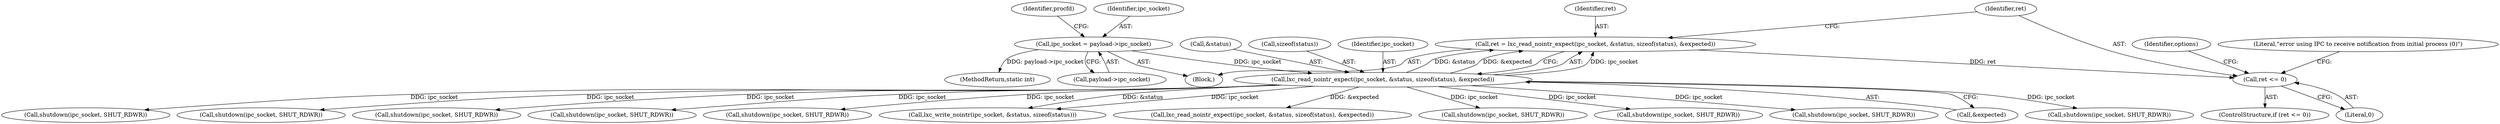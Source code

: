 digraph "0_lxc_81f466d05f2a89cb4f122ef7f593ff3f279b165c@API" {
"1000165" [label="(Call,ret = lxc_read_nointr_expect(ipc_socket, &status, sizeof(status), &expected))"];
"1000167" [label="(Call,lxc_read_nointr_expect(ipc_socket, &status, sizeof(status), &expected))"];
"1000127" [label="(Call,ipc_socket = payload->ipc_socket)"];
"1000176" [label="(Call,ret <= 0)"];
"1000448" [label="(Call,lxc_write_nointr(ipc_socket, &status, sizeof(status)))"];
"1000177" [label="(Identifier,ret)"];
"1000477" [label="(Call,lxc_read_nointr_expect(ipc_socket, &status, sizeof(status), &expected))"];
"1000176" [label="(Call,ret <= 0)"];
"1000388" [label="(Call,shutdown(ipc_socket, SHUT_RDWR))"];
"1000165" [label="(Call,ret = lxc_read_nointr_expect(ipc_socket, &status, sizeof(status), &expected))"];
"1000437" [label="(Call,shutdown(ipc_socket, SHUT_RDWR))"];
"1000169" [label="(Call,&status)"];
"1000166" [label="(Identifier,ret)"];
"1000171" [label="(Call,sizeof(status))"];
"1000127" [label="(Call,ipc_socket = payload->ipc_socket)"];
"1000210" [label="(Call,shutdown(ipc_socket, SHUT_RDWR))"];
"1000173" [label="(Call,&expected)"];
"1000415" [label="(Call,shutdown(ipc_socket, SHUT_RDWR))"];
"1000744" [label="(MethodReturn,static int)"];
"1000300" [label="(Call,shutdown(ipc_socket, SHUT_RDWR))"];
"1000275" [label="(Call,shutdown(ipc_socket, SHUT_RDWR))"];
"1000368" [label="(Call,shutdown(ipc_socket, SHUT_RDWR))"];
"1000128" [label="(Identifier,ipc_socket)"];
"1000193" [label="(Identifier,options)"];
"1000182" [label="(Call,shutdown(ipc_socket, SHUT_RDWR))"];
"1000129" [label="(Call,payload->ipc_socket)"];
"1000119" [label="(Block,)"];
"1000181" [label="(Literal,\"error using IPC to receive notification from initial process (0)\")"];
"1000167" [label="(Call,lxc_read_nointr_expect(ipc_socket, &status, sizeof(status), &expected))"];
"1000175" [label="(ControlStructure,if (ret <= 0))"];
"1000178" [label="(Literal,0)"];
"1000251" [label="(Call,shutdown(ipc_socket, SHUT_RDWR))"];
"1000168" [label="(Identifier,ipc_socket)"];
"1000134" [label="(Identifier,procfd)"];
"1000165" -> "1000119"  [label="AST: "];
"1000165" -> "1000167"  [label="CFG: "];
"1000166" -> "1000165"  [label="AST: "];
"1000167" -> "1000165"  [label="AST: "];
"1000177" -> "1000165"  [label="CFG: "];
"1000167" -> "1000165"  [label="DDG: ipc_socket"];
"1000167" -> "1000165"  [label="DDG: &status"];
"1000167" -> "1000165"  [label="DDG: &expected"];
"1000165" -> "1000176"  [label="DDG: ret"];
"1000167" -> "1000173"  [label="CFG: "];
"1000168" -> "1000167"  [label="AST: "];
"1000169" -> "1000167"  [label="AST: "];
"1000171" -> "1000167"  [label="AST: "];
"1000173" -> "1000167"  [label="AST: "];
"1000127" -> "1000167"  [label="DDG: ipc_socket"];
"1000167" -> "1000182"  [label="DDG: ipc_socket"];
"1000167" -> "1000210"  [label="DDG: ipc_socket"];
"1000167" -> "1000251"  [label="DDG: ipc_socket"];
"1000167" -> "1000275"  [label="DDG: ipc_socket"];
"1000167" -> "1000300"  [label="DDG: ipc_socket"];
"1000167" -> "1000368"  [label="DDG: ipc_socket"];
"1000167" -> "1000388"  [label="DDG: ipc_socket"];
"1000167" -> "1000415"  [label="DDG: ipc_socket"];
"1000167" -> "1000437"  [label="DDG: ipc_socket"];
"1000167" -> "1000448"  [label="DDG: ipc_socket"];
"1000167" -> "1000448"  [label="DDG: &status"];
"1000167" -> "1000477"  [label="DDG: &expected"];
"1000127" -> "1000119"  [label="AST: "];
"1000127" -> "1000129"  [label="CFG: "];
"1000128" -> "1000127"  [label="AST: "];
"1000129" -> "1000127"  [label="AST: "];
"1000134" -> "1000127"  [label="CFG: "];
"1000127" -> "1000744"  [label="DDG: payload->ipc_socket"];
"1000176" -> "1000175"  [label="AST: "];
"1000176" -> "1000178"  [label="CFG: "];
"1000177" -> "1000176"  [label="AST: "];
"1000178" -> "1000176"  [label="AST: "];
"1000181" -> "1000176"  [label="CFG: "];
"1000193" -> "1000176"  [label="CFG: "];
}
